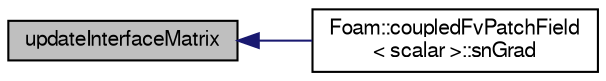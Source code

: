 digraph "updateInterfaceMatrix"
{
  bgcolor="transparent";
  edge [fontname="FreeSans",fontsize="10",labelfontname="FreeSans",labelfontsize="10"];
  node [fontname="FreeSans",fontsize="10",shape=record];
  rankdir="LR";
  Node60 [label="updateInterfaceMatrix",height=0.2,width=0.4,color="black", fillcolor="grey75", style="filled", fontcolor="black"];
  Node60 -> Node61 [dir="back",color="midnightblue",fontsize="10",style="solid",fontname="FreeSans"];
  Node61 [label="Foam::coupledFvPatchField\l\< scalar \>::snGrad",height=0.2,width=0.4,color="black",URL="$a21974.html#a55db17a8a73495ae1c04e4b2af71c4a9",tooltip="Return patch-normal gradient. "];
}
